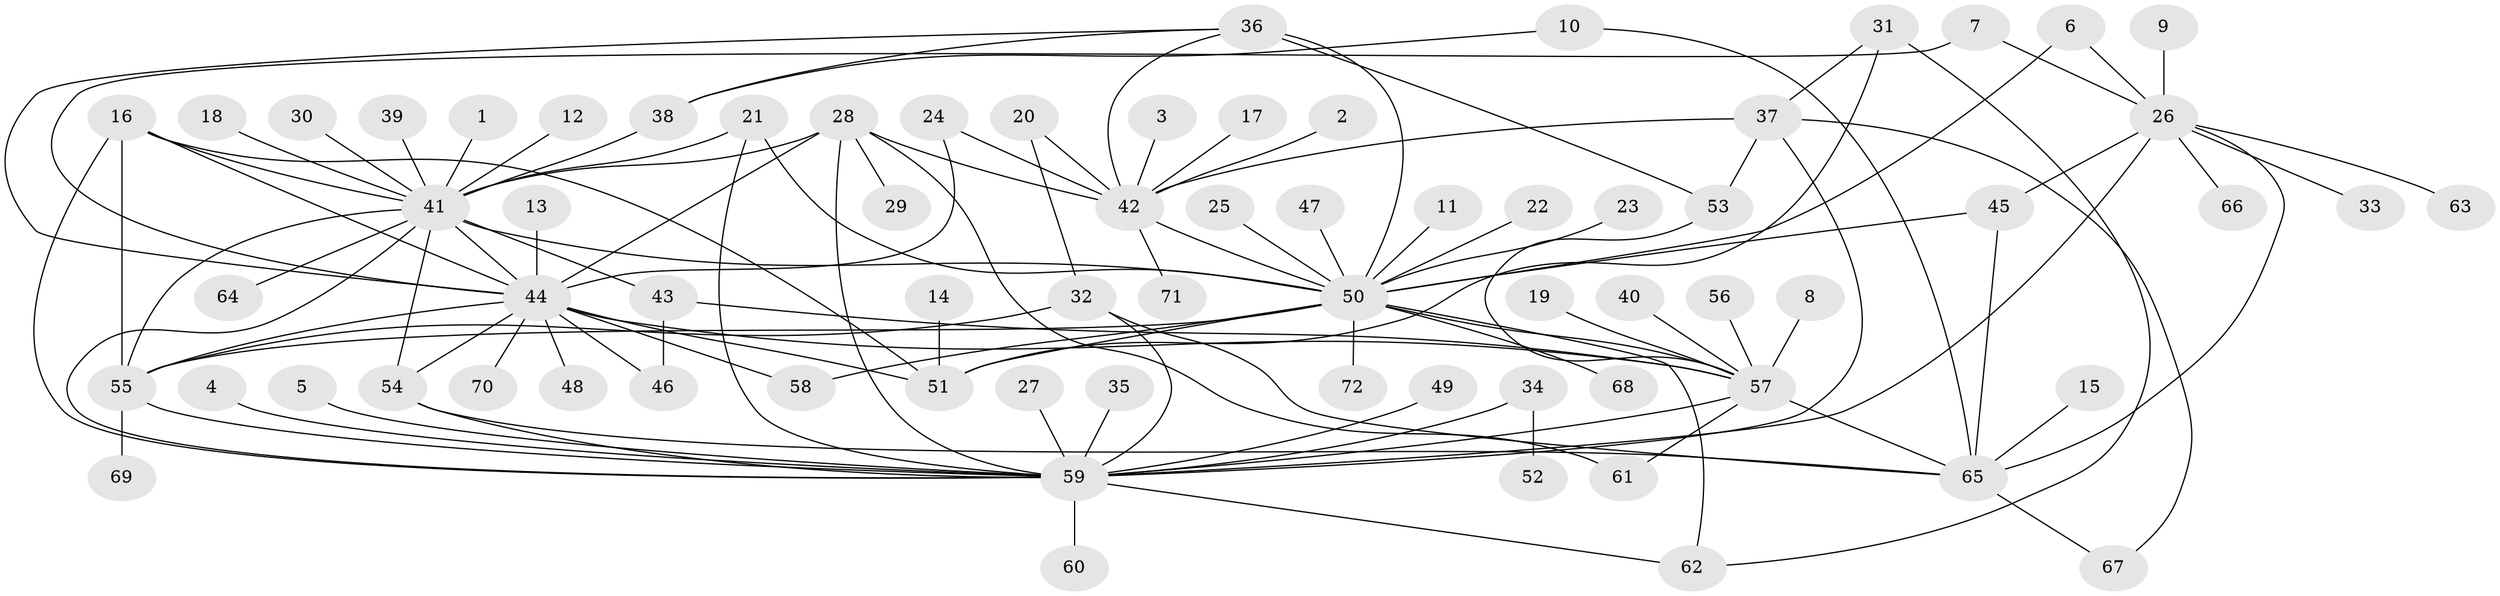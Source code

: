 // original degree distribution, {9: 0.006993006993006993, 18: 0.006993006993006993, 6: 0.03496503496503497, 20: 0.006993006993006993, 11: 0.006993006993006993, 13: 0.006993006993006993, 2: 0.15384615384615385, 12: 0.006993006993006993, 3: 0.14685314685314685, 1: 0.5104895104895105, 8: 0.02097902097902098, 14: 0.006993006993006993, 4: 0.06293706293706294, 7: 0.013986013986013986, 5: 0.006993006993006993}
// Generated by graph-tools (version 1.1) at 2025/49/03/09/25 03:49:48]
// undirected, 72 vertices, 113 edges
graph export_dot {
graph [start="1"]
  node [color=gray90,style=filled];
  1;
  2;
  3;
  4;
  5;
  6;
  7;
  8;
  9;
  10;
  11;
  12;
  13;
  14;
  15;
  16;
  17;
  18;
  19;
  20;
  21;
  22;
  23;
  24;
  25;
  26;
  27;
  28;
  29;
  30;
  31;
  32;
  33;
  34;
  35;
  36;
  37;
  38;
  39;
  40;
  41;
  42;
  43;
  44;
  45;
  46;
  47;
  48;
  49;
  50;
  51;
  52;
  53;
  54;
  55;
  56;
  57;
  58;
  59;
  60;
  61;
  62;
  63;
  64;
  65;
  66;
  67;
  68;
  69;
  70;
  71;
  72;
  1 -- 41 [weight=1.0];
  2 -- 42 [weight=1.0];
  3 -- 42 [weight=1.0];
  4 -- 59 [weight=1.0];
  5 -- 59 [weight=1.0];
  6 -- 26 [weight=1.0];
  6 -- 50 [weight=1.0];
  7 -- 26 [weight=1.0];
  7 -- 44 [weight=1.0];
  8 -- 57 [weight=1.0];
  9 -- 26 [weight=1.0];
  10 -- 38 [weight=1.0];
  10 -- 65 [weight=1.0];
  11 -- 50 [weight=1.0];
  12 -- 41 [weight=1.0];
  13 -- 44 [weight=1.0];
  14 -- 51 [weight=1.0];
  15 -- 65 [weight=1.0];
  16 -- 41 [weight=1.0];
  16 -- 44 [weight=1.0];
  16 -- 51 [weight=1.0];
  16 -- 55 [weight=1.0];
  16 -- 59 [weight=1.0];
  17 -- 42 [weight=1.0];
  18 -- 41 [weight=1.0];
  19 -- 57 [weight=1.0];
  20 -- 32 [weight=1.0];
  20 -- 42 [weight=1.0];
  21 -- 41 [weight=1.0];
  21 -- 50 [weight=1.0];
  21 -- 59 [weight=1.0];
  22 -- 50 [weight=1.0];
  23 -- 50 [weight=1.0];
  24 -- 42 [weight=1.0];
  24 -- 44 [weight=1.0];
  25 -- 50 [weight=1.0];
  26 -- 33 [weight=1.0];
  26 -- 45 [weight=1.0];
  26 -- 59 [weight=2.0];
  26 -- 63 [weight=1.0];
  26 -- 65 [weight=1.0];
  26 -- 66 [weight=1.0];
  27 -- 59 [weight=1.0];
  28 -- 29 [weight=1.0];
  28 -- 41 [weight=2.0];
  28 -- 42 [weight=1.0];
  28 -- 44 [weight=1.0];
  28 -- 59 [weight=1.0];
  28 -- 61 [weight=1.0];
  30 -- 41 [weight=1.0];
  31 -- 37 [weight=1.0];
  31 -- 51 [weight=1.0];
  31 -- 62 [weight=1.0];
  32 -- 55 [weight=1.0];
  32 -- 59 [weight=1.0];
  32 -- 65 [weight=1.0];
  34 -- 52 [weight=1.0];
  34 -- 59 [weight=1.0];
  35 -- 59 [weight=1.0];
  36 -- 38 [weight=1.0];
  36 -- 42 [weight=1.0];
  36 -- 44 [weight=1.0];
  36 -- 50 [weight=2.0];
  36 -- 53 [weight=1.0];
  37 -- 42 [weight=1.0];
  37 -- 53 [weight=1.0];
  37 -- 59 [weight=1.0];
  37 -- 67 [weight=1.0];
  38 -- 41 [weight=1.0];
  39 -- 41 [weight=1.0];
  40 -- 57 [weight=1.0];
  41 -- 43 [weight=1.0];
  41 -- 44 [weight=1.0];
  41 -- 50 [weight=1.0];
  41 -- 54 [weight=1.0];
  41 -- 55 [weight=2.0];
  41 -- 59 [weight=1.0];
  41 -- 64 [weight=1.0];
  42 -- 50 [weight=1.0];
  42 -- 71 [weight=1.0];
  43 -- 46 [weight=1.0];
  43 -- 57 [weight=1.0];
  44 -- 46 [weight=1.0];
  44 -- 48 [weight=1.0];
  44 -- 51 [weight=1.0];
  44 -- 54 [weight=1.0];
  44 -- 55 [weight=1.0];
  44 -- 57 [weight=1.0];
  44 -- 58 [weight=1.0];
  44 -- 70 [weight=1.0];
  45 -- 50 [weight=1.0];
  45 -- 65 [weight=1.0];
  47 -- 50 [weight=1.0];
  49 -- 59 [weight=1.0];
  50 -- 51 [weight=1.0];
  50 -- 55 [weight=1.0];
  50 -- 57 [weight=1.0];
  50 -- 58 [weight=1.0];
  50 -- 62 [weight=1.0];
  50 -- 68 [weight=1.0];
  50 -- 72 [weight=1.0];
  53 -- 57 [weight=1.0];
  54 -- 59 [weight=1.0];
  54 -- 65 [weight=1.0];
  55 -- 59 [weight=1.0];
  55 -- 69 [weight=1.0];
  56 -- 57 [weight=1.0];
  57 -- 59 [weight=1.0];
  57 -- 61 [weight=1.0];
  57 -- 65 [weight=1.0];
  59 -- 60 [weight=1.0];
  59 -- 62 [weight=1.0];
  65 -- 67 [weight=1.0];
}
